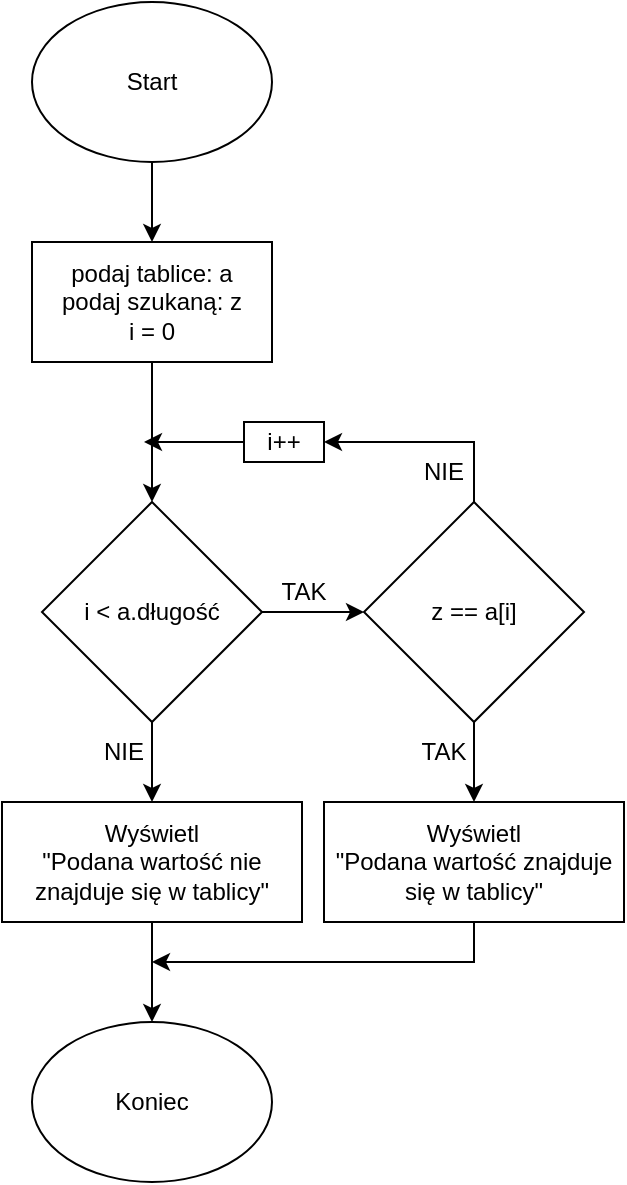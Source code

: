 <mxfile version="20.8.20" type="github">
  <diagram id="C5RBs43oDa-KdzZeNtuy" name="Page-1">
    <mxGraphModel dx="1434" dy="800" grid="1" gridSize="10" guides="1" tooltips="1" connect="1" arrows="1" fold="1" page="1" pageScale="1" pageWidth="827" pageHeight="1169" math="0" shadow="0">
      <root>
        <mxCell id="WIyWlLk6GJQsqaUBKTNV-0" />
        <mxCell id="WIyWlLk6GJQsqaUBKTNV-1" parent="WIyWlLk6GJQsqaUBKTNV-0" />
        <mxCell id="vYYyGU_dvBcE0FvDVzeM-3" value="" style="edgeStyle=orthogonalEdgeStyle;rounded=0;orthogonalLoop=1;jettySize=auto;html=1;" edge="1" parent="WIyWlLk6GJQsqaUBKTNV-1" source="vYYyGU_dvBcE0FvDVzeM-1" target="vYYyGU_dvBcE0FvDVzeM-2">
          <mxGeometry relative="1" as="geometry" />
        </mxCell>
        <mxCell id="vYYyGU_dvBcE0FvDVzeM-1" value="Start" style="ellipse;whiteSpace=wrap;html=1;" vertex="1" parent="WIyWlLk6GJQsqaUBKTNV-1">
          <mxGeometry x="354" y="20" width="120" height="80" as="geometry" />
        </mxCell>
        <mxCell id="vYYyGU_dvBcE0FvDVzeM-5" value="" style="edgeStyle=orthogonalEdgeStyle;rounded=0;orthogonalLoop=1;jettySize=auto;html=1;" edge="1" parent="WIyWlLk6GJQsqaUBKTNV-1" source="vYYyGU_dvBcE0FvDVzeM-2" target="vYYyGU_dvBcE0FvDVzeM-4">
          <mxGeometry relative="1" as="geometry" />
        </mxCell>
        <mxCell id="vYYyGU_dvBcE0FvDVzeM-2" value="podaj tablice: a&lt;br&gt;podaj szukaną: z&lt;br&gt;i = 0" style="rounded=0;whiteSpace=wrap;html=1;" vertex="1" parent="WIyWlLk6GJQsqaUBKTNV-1">
          <mxGeometry x="354" y="140" width="120" height="60" as="geometry" />
        </mxCell>
        <mxCell id="vYYyGU_dvBcE0FvDVzeM-9" value="" style="edgeStyle=orthogonalEdgeStyle;rounded=0;orthogonalLoop=1;jettySize=auto;html=1;" edge="1" parent="WIyWlLk6GJQsqaUBKTNV-1" source="vYYyGU_dvBcE0FvDVzeM-4" target="vYYyGU_dvBcE0FvDVzeM-8">
          <mxGeometry relative="1" as="geometry" />
        </mxCell>
        <mxCell id="vYYyGU_dvBcE0FvDVzeM-4" value="i &amp;lt; a.długość" style="rhombus;whiteSpace=wrap;html=1;" vertex="1" parent="WIyWlLk6GJQsqaUBKTNV-1">
          <mxGeometry x="359" y="270" width="110" height="110" as="geometry" />
        </mxCell>
        <mxCell id="vYYyGU_dvBcE0FvDVzeM-12" value="" style="edgeStyle=orthogonalEdgeStyle;rounded=0;orthogonalLoop=1;jettySize=auto;html=1;" edge="1" parent="WIyWlLk6GJQsqaUBKTNV-1" source="vYYyGU_dvBcE0FvDVzeM-8" target="vYYyGU_dvBcE0FvDVzeM-11">
          <mxGeometry relative="1" as="geometry" />
        </mxCell>
        <mxCell id="vYYyGU_dvBcE0FvDVzeM-8" value="z == a[i]" style="rhombus;whiteSpace=wrap;html=1;" vertex="1" parent="WIyWlLk6GJQsqaUBKTNV-1">
          <mxGeometry x="520" y="270" width="110" height="110" as="geometry" />
        </mxCell>
        <mxCell id="vYYyGU_dvBcE0FvDVzeM-10" value="TAK" style="text;html=1;strokeColor=none;fillColor=none;align=center;verticalAlign=middle;whiteSpace=wrap;rounded=0;" vertex="1" parent="WIyWlLk6GJQsqaUBKTNV-1">
          <mxGeometry x="460" y="300" width="60" height="30" as="geometry" />
        </mxCell>
        <mxCell id="vYYyGU_dvBcE0FvDVzeM-11" value="Wyświetl&lt;br&gt;&quot;Podana wartość znajduje się w tablicy&quot;" style="rounded=0;whiteSpace=wrap;html=1;" vertex="1" parent="WIyWlLk6GJQsqaUBKTNV-1">
          <mxGeometry x="500" y="420" width="150" height="60" as="geometry" />
        </mxCell>
        <mxCell id="vYYyGU_dvBcE0FvDVzeM-13" value="Koniec" style="ellipse;whiteSpace=wrap;html=1;" vertex="1" parent="WIyWlLk6GJQsqaUBKTNV-1">
          <mxGeometry x="354" y="530" width="120" height="80" as="geometry" />
        </mxCell>
        <mxCell id="vYYyGU_dvBcE0FvDVzeM-14" value="" style="endArrow=classic;html=1;rounded=0;exitX=0.5;exitY=1;exitDx=0;exitDy=0;entryX=0.5;entryY=0;entryDx=0;entryDy=0;" edge="1" parent="WIyWlLk6GJQsqaUBKTNV-1" source="vYYyGU_dvBcE0FvDVzeM-4" target="vYYyGU_dvBcE0FvDVzeM-22">
          <mxGeometry width="50" height="50" relative="1" as="geometry">
            <mxPoint x="390" y="410" as="sourcePoint" />
            <mxPoint x="460" y="390" as="targetPoint" />
          </mxGeometry>
        </mxCell>
        <mxCell id="vYYyGU_dvBcE0FvDVzeM-15" value="" style="endArrow=classic;html=1;rounded=0;exitX=0.5;exitY=1;exitDx=0;exitDy=0;" edge="1" parent="WIyWlLk6GJQsqaUBKTNV-1" source="vYYyGU_dvBcE0FvDVzeM-11">
          <mxGeometry width="50" height="50" relative="1" as="geometry">
            <mxPoint x="569" y="480" as="sourcePoint" />
            <mxPoint x="414" y="500" as="targetPoint" />
            <Array as="points">
              <mxPoint x="575" y="500" />
            </Array>
          </mxGeometry>
        </mxCell>
        <mxCell id="vYYyGU_dvBcE0FvDVzeM-16" value="TAK" style="text;html=1;strokeColor=none;fillColor=none;align=center;verticalAlign=middle;whiteSpace=wrap;rounded=0;" vertex="1" parent="WIyWlLk6GJQsqaUBKTNV-1">
          <mxGeometry x="530" y="380" width="60" height="30" as="geometry" />
        </mxCell>
        <mxCell id="vYYyGU_dvBcE0FvDVzeM-17" value="i++" style="rounded=0;whiteSpace=wrap;html=1;" vertex="1" parent="WIyWlLk6GJQsqaUBKTNV-1">
          <mxGeometry x="460" y="230" width="40" height="20" as="geometry" />
        </mxCell>
        <mxCell id="vYYyGU_dvBcE0FvDVzeM-18" value="" style="endArrow=classic;html=1;rounded=0;exitX=0;exitY=0.5;exitDx=0;exitDy=0;" edge="1" parent="WIyWlLk6GJQsqaUBKTNV-1" source="vYYyGU_dvBcE0FvDVzeM-17">
          <mxGeometry width="50" height="50" relative="1" as="geometry">
            <mxPoint x="390" y="310" as="sourcePoint" />
            <mxPoint x="410" y="240" as="targetPoint" />
          </mxGeometry>
        </mxCell>
        <mxCell id="vYYyGU_dvBcE0FvDVzeM-19" value="" style="endArrow=classic;html=1;rounded=0;exitX=0.5;exitY=0;exitDx=0;exitDy=0;entryX=1;entryY=0.5;entryDx=0;entryDy=0;" edge="1" parent="WIyWlLk6GJQsqaUBKTNV-1" source="vYYyGU_dvBcE0FvDVzeM-8" target="vYYyGU_dvBcE0FvDVzeM-17">
          <mxGeometry width="50" height="50" relative="1" as="geometry">
            <mxPoint x="390" y="310" as="sourcePoint" />
            <mxPoint x="440" y="260" as="targetPoint" />
            <Array as="points">
              <mxPoint x="575" y="240" />
            </Array>
          </mxGeometry>
        </mxCell>
        <mxCell id="vYYyGU_dvBcE0FvDVzeM-20" value="NIE" style="text;html=1;strokeColor=none;fillColor=none;align=center;verticalAlign=middle;whiteSpace=wrap;rounded=0;" vertex="1" parent="WIyWlLk6GJQsqaUBKTNV-1">
          <mxGeometry x="530" y="240" width="60" height="30" as="geometry" />
        </mxCell>
        <mxCell id="vYYyGU_dvBcE0FvDVzeM-21" value="NIE" style="text;html=1;strokeColor=none;fillColor=none;align=center;verticalAlign=middle;whiteSpace=wrap;rounded=0;" vertex="1" parent="WIyWlLk6GJQsqaUBKTNV-1">
          <mxGeometry x="370" y="380" width="60" height="30" as="geometry" />
        </mxCell>
        <mxCell id="vYYyGU_dvBcE0FvDVzeM-23" value="" style="edgeStyle=orthogonalEdgeStyle;rounded=0;orthogonalLoop=1;jettySize=auto;html=1;" edge="1" parent="WIyWlLk6GJQsqaUBKTNV-1" source="vYYyGU_dvBcE0FvDVzeM-22" target="vYYyGU_dvBcE0FvDVzeM-13">
          <mxGeometry relative="1" as="geometry" />
        </mxCell>
        <mxCell id="vYYyGU_dvBcE0FvDVzeM-22" value="Wyświetl&lt;br&gt;&quot;Podana wartość nie znajduje się w tablicy&quot;" style="rounded=0;whiteSpace=wrap;html=1;" vertex="1" parent="WIyWlLk6GJQsqaUBKTNV-1">
          <mxGeometry x="339" y="420" width="150" height="60" as="geometry" />
        </mxCell>
      </root>
    </mxGraphModel>
  </diagram>
</mxfile>
